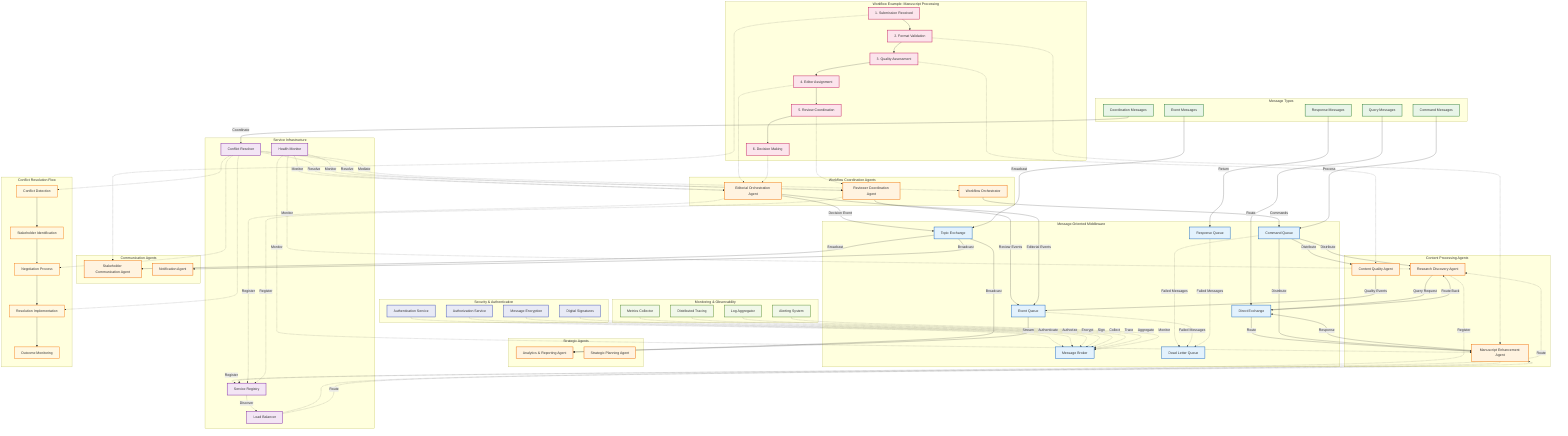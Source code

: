 graph TB
    %% Agent Communication Patterns and Message Flows
    
    %% Message Broker Infrastructure
    subgraph "Message-Oriented Middleware"
        MB[Message Broker]
        MQ1[Command Queue]
        MQ2[Event Queue]
        MQ3[Response Queue]
        TE[Topic Exchange]
        DE[Direct Exchange]
        DLQ[Dead Letter Queue]
    end
    
    %% Core Agents
    subgraph "Content Processing Agents"
        RDA[Research Discovery Agent]
        MEA[Manuscript Enhancement Agent]
        CQA[Content Quality Agent]
    end
    
    subgraph "Workflow Coordination Agents"
        EOA[Editorial Orchestration Agent]
        RCA[Reviewer Coordination Agent]
        WO[Workflow Orchestrator]
    end
    
    subgraph "Communication Agents"
        SCA[Stakeholder Communication Agent]
        NA[Notification Agent]
    end
    
    subgraph "Strategic Agents"
        ARA[Analytics & Reporting Agent]
        SPA[Strategic Planning Agent]
    end
    
    %% Service Registry and Discovery
    subgraph "Service Infrastructure"
        SR[Service Registry]
        LB[Load Balancer]
        HM[Health Monitor]
        CR[Conflict Resolver]
    end
    
    %% Communication Patterns
    
    %% 1. Request-Response Pattern
    RDA -->|Query Request| DE
    DE -->|Route| MEA
    MEA -->|Response| DE
    DE -->|Route Back| RDA
    
    %% 2. Publish-Subscribe Pattern
    EOA -->|Decision Event| TE
    TE -->|Broadcast| SCA
    TE -->|Broadcast| ARA
    TE -->|Broadcast| NA
    
    %% 3. Command Pattern
    WO -->|Commands| MQ1
    MQ1 -->|Distribute| RDA
    MQ1 -->|Distribute| MEA
    MQ1 -->|Distribute| CQA
    
    %% 4. Event Streaming
    RCA -->|Review Events| MQ2
    EOA -->|Editorial Events| MQ2
    CQA -->|Quality Events| MQ2
    MQ2 -->|Stream| ARA
    
    %% Service Discovery
    RDA -.->|Register| SR
    MEA -.->|Register| SR
    EOA -.->|Register| SR
    RCA -.->|Register| SR
    
    SR -.->|Discover| LB
    LB -.->|Route| RDA
    LB -.->|Route| MEA
    
    %% Health Monitoring
    HM -.->|Monitor| RDA
    HM -.->|Monitor| MEA
    HM -.->|Monitor| EOA
    HM -.->|Monitor| RCA
    
    %% Conflict Resolution
    CR -.->|Resolve| EOA
    CR -.->|Resolve| RCA
    CR -.->|Mediate| WO
    
    %% Message Types
    subgraph "Message Types"
        CMD[Command Messages]
        QRY[Query Messages]
        EVT[Event Messages]
        COORD[Coordination Messages]
        RESP[Response Messages]
    end
    
    %% Message Flow Examples
    CMD -->|Process| MQ1
    QRY -->|Route| DE
    EVT -->|Broadcast| TE
    COORD -->|Coordinate| CR
    RESP -->|Return| MQ3
    
    %% Error Handling
    MQ1 -.->|Failed Messages| DLQ
    MQ2 -.->|Failed Messages| DLQ
    MQ3 -.->|Failed Messages| DLQ
    
    %% Workflow Orchestration Example
    subgraph "Workflow Example: Manuscript Processing"
        W1[1. Submission Received]
        W2[2. Format Validation]
        W3[3. Quality Assessment]
        W4[4. Editor Assignment]
        W5[5. Review Coordination]
        W6[6. Decision Making]
    end
    
    W1 --> W2
    W2 --> W3
    W3 --> W4
    W4 --> W5
    W5 --> W6
    
    %% Agent Assignments to Workflow
    W1 -.-> SCA
    W2 -.-> MEA
    W3 -.-> CQA
    W4 -.-> EOA
    W5 -.-> RCA
    W6 -.-> EOA
    
    %% Conflict Resolution Example
    subgraph "Conflict Resolution Flow"
        CF1[Conflict Detection]
        CF2[Stakeholder Identification]
        CF3[Negotiation Process]
        CF4[Resolution Implementation]
        CF5[Outcome Monitoring]
    end
    
    CF1 --> CF2
    CF2 --> CF3
    CF3 --> CF4
    CF4 --> CF5
    
    CR -.-> CF1
    CR -.-> CF3
    CR -.-> CF4
    
    %% Security Layer
    subgraph "Security & Authentication"
        AUTH[Authentication Service]
        AUTHZ[Authorization Service]
        ENC[Message Encryption]
        SIG[Digital Signatures]
    end
    
    AUTH -.->|Authenticate| MB
    AUTHZ -.->|Authorize| MB
    ENC -.->|Encrypt| MB
    SIG -.->|Sign| MB
    
    %% Monitoring and Observability
    subgraph "Monitoring & Observability"
        METRICS[Metrics Collector]
        TRACE[Distributed Tracing]
        LOGS[Log Aggregator]
        ALERT[Alerting System]
    end
    
    METRICS -.->|Collect| MB
    TRACE -.->|Trace| MB
    LOGS -.->|Aggregate| MB
    ALERT -.->|Monitor| MB
    
    %% Styling
    classDef middleware fill:#e3f2fd,stroke:#1565c0,stroke-width:2px
    classDef agent fill:#fff3e0,stroke:#ef6c00,stroke-width:2px
    classDef infrastructure fill:#f3e5f5,stroke:#7b1fa2,stroke-width:2px
    classDef message fill:#e8f5e8,stroke:#2e7d32,stroke-width:2px
    classDef workflow fill:#fce4ec,stroke:#c2185b,stroke-width:2px
    classDef conflict fill:#fff8e1,stroke:#f57f17,stroke-width:2px
    classDef security fill:#e8eaf6,stroke:#3f51b5,stroke-width:2px
    classDef monitoring fill:#f1f8e9,stroke:#558b2f,stroke-width:2px
    
    class MB,MQ1,MQ2,MQ3,TE,DE,DLQ middleware
    class RDA,MEA,CQA,EOA,RCA,WO,SCA,NA,ARA,SPA agent
    class SR,LB,HM,CR infrastructure
    class CMD,QRY,EVT,COORD,RESP message
    class W1,W2,W3,W4,W5,W6 workflow
    class CF1,CF2,CF3,CF4,CF5 conflict
    class AUTH,AUTHZ,ENC,SIG security
    class METRICS,TRACE,LOGS,ALERT monitoring